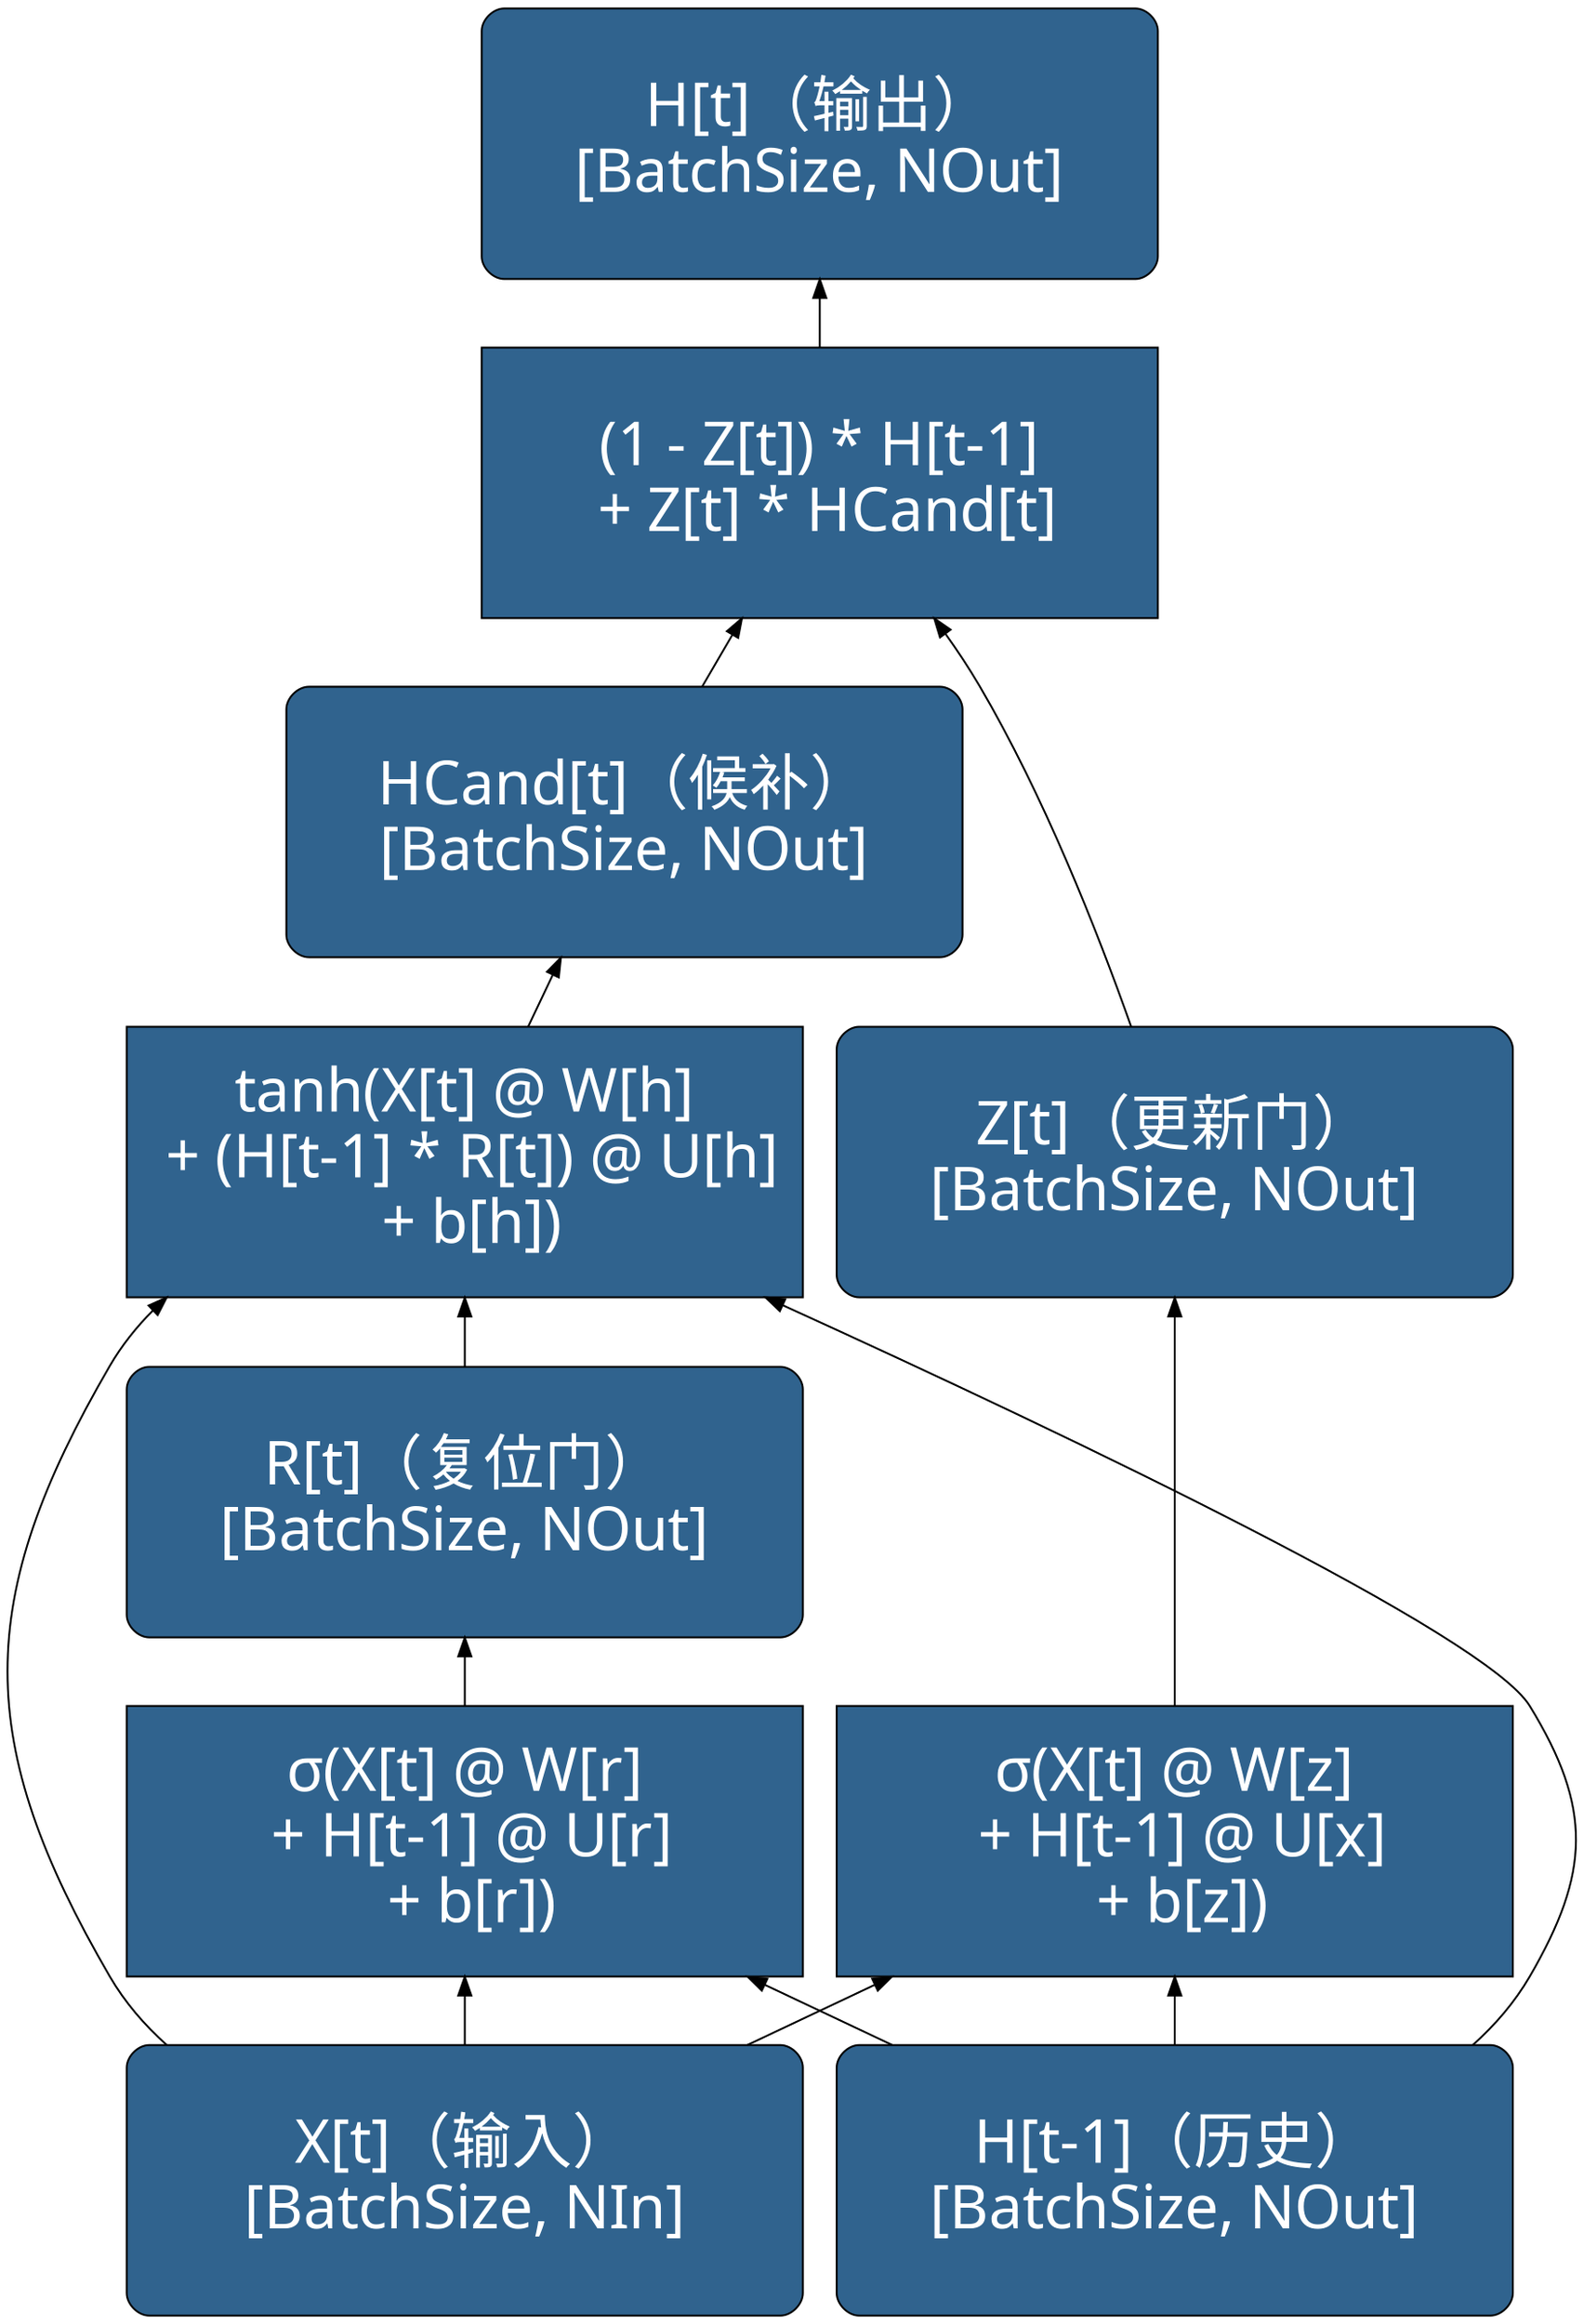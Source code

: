 digraph LSTMCell {
	rankdir=BT
    node [
		style=filled, 
		color=Black
		fontcolor=White, 
		fillcolor="#30638e", 
		fontname="SimHei",
		fontsize=32,
		width=5, height=2,
		shape="box",
	]

    x [label="X[t]（输入）\n[BatchSize, NIn]", shape="Mrecord"]
    his_h [label="H[t-1]（历史）\n[BatchSize, NOut]", shape="Mrecord"]
    
    calc_z [label="σ(X[t] @ W[z]\n + H[t-1] @ U[x]\n + b[z])"]
    calc_r [label="σ(X[t] @ W[r]\n + H[t-1] @ U[r]\n + b[r])"]
    calc_h_cand [label="tanh(X[t] @ W[h]\n + (H[t-1] * R[t]) @ U[h]\n + b[h])"]
    
    z   [label="Z[t]（更新门）\n[BatchSize, NOut]", shape="Mrecord"]
    r   [label="R[t]（复位门）\n[BatchSize, NOut]", shape="Mrecord"]
    h_cand   [label="HCand[t]（候补）\n[BatchSize, NOut]", shape="Mrecord"]

    calc_h [label="(1 - Z[t]) * H[t-1]\n + Z[t] * HCand[t]"]

    h [label="H[t]（输出）\n[BatchSize, NOut]", shape="Mrecord"]

    x -> calc_z
    x -> calc_r
    x -> calc_h_cand

    his_h -> calc_z -> z
    his_h -> calc_r -> r
    his_h -> calc_h_cand
    r -> calc_h_cand -> h_cand

    z -> calc_h
    h_cand -> calc_h
    calc_h -> h
}